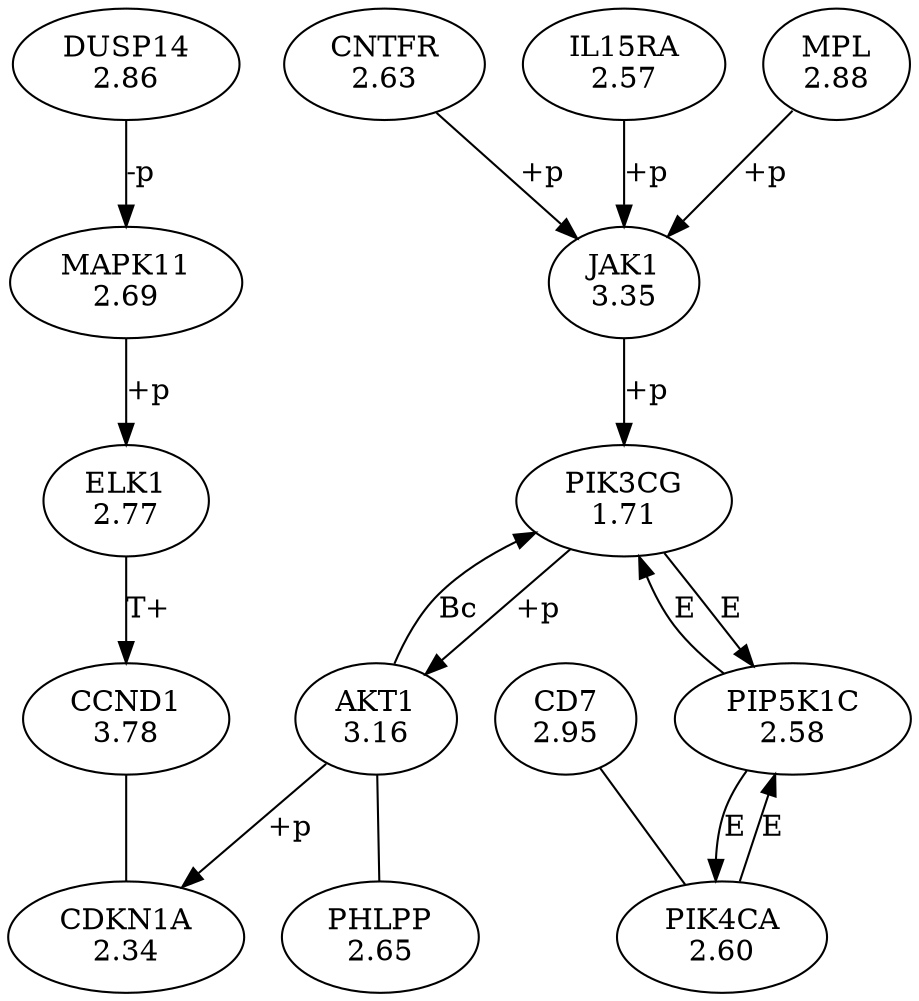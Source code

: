 digraph G {
overlap = scale ;
10388 [label = "PIK3CG\n1.71" ] ; 
9286 [label = "JAK1\n3.35" ] ; 
13661 [label = "AKT1\n3.16" ] ; 
9180 [label = "MPL\n2.88" ] ; 
6775 [label = "PHLPP\n2.65" ] ; 
6826 [label = "CNTFR\n2.63" ] ; 
1250 [label = "PIP5K1C\n2.58" ] ; 
13192 [label = "PIK4CA\n2.60" ] ; 
1519 [label = "CD7\n2.95" ] ; 
15253 [label = "IL15RA\n2.57" ] ; 
14326 [label = "CDKN1A\n2.34" ] ; 
1651 [label = "CCND1\n3.78" ] ; 
5584 [label = "ELK1\n2.77" ] ; 
7060 [label = "MAPK11\n2.69" ] ; 
4991 [label = "DUSP14\n2.86" ] ; 
10388 -> 13661 [label = "+p" ]
13661 -> 10388 [label = "Bc" ]
9286 -> 10388 [label = "+p" ]
15253 -> 9286 [label = "+p" ]
13661 -> 14326 [label = "+p" ]
9180 -> 9286 [label = "+p" ]
13661 -> 6775 [arrowhead = "none" ]
6826 -> 9286 [label = "+p" ]
1250 -> 10388 [label = "E" ]
10388 -> 1250 [label = "E" ]
1250 -> 13192 [label = "E" ]
13192 -> 1250 [label = "E" ]
1519 -> 13192 [arrowhead = "none" ]
5584 -> 1651 [label = "T+" ]
1651 -> 14326 [arrowhead = "none" ]
7060 -> 5584 [label = "+p" ]
4991 -> 7060 [label = "-p" ]
}
